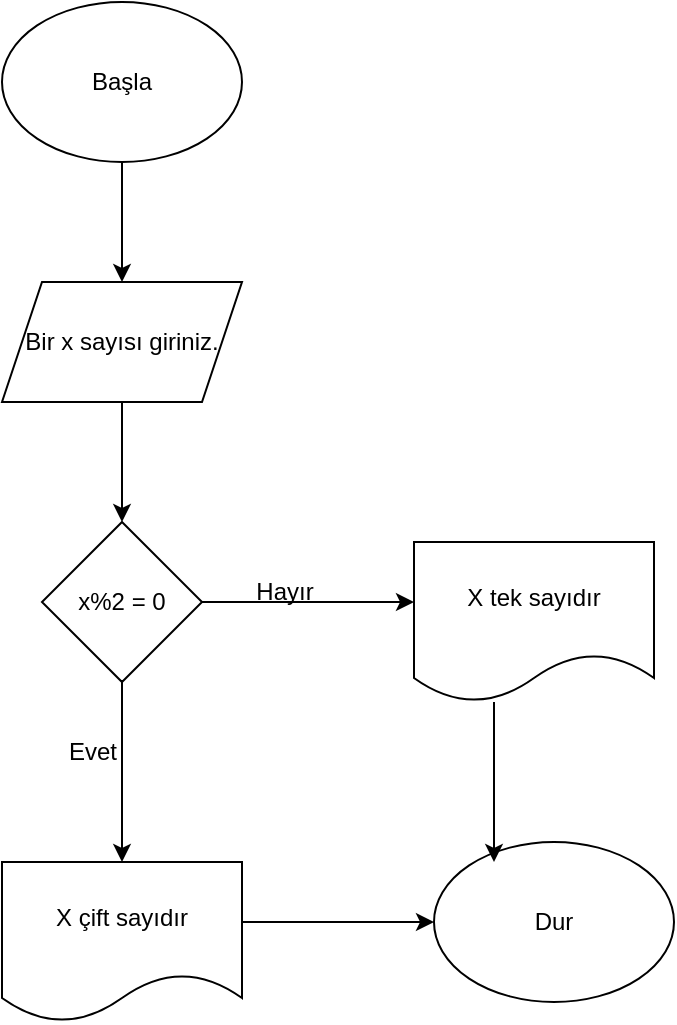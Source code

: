 <mxfile version="20.3.0" type="device"><diagram id="Dyy65zN5RCxpiP-Kr9oD" name="Sayfa -1"><mxGraphModel dx="868" dy="553" grid="1" gridSize="10" guides="1" tooltips="1" connect="1" arrows="1" fold="1" page="1" pageScale="1" pageWidth="827" pageHeight="1169" math="0" shadow="0"><root><mxCell id="0"/><mxCell id="1" parent="0"/><mxCell id="hCQdmCvKZRfPRCqnN0rL-1" value="Başla" style="ellipse;whiteSpace=wrap;html=1;" vertex="1" parent="1"><mxGeometry x="354" y="60" width="120" height="80" as="geometry"/></mxCell><mxCell id="hCQdmCvKZRfPRCqnN0rL-2" value="" style="endArrow=classic;html=1;rounded=0;" edge="1" parent="1"><mxGeometry width="50" height="50" relative="1" as="geometry"><mxPoint x="414" y="140" as="sourcePoint"/><mxPoint x="414" y="200" as="targetPoint"/></mxGeometry></mxCell><mxCell id="hCQdmCvKZRfPRCqnN0rL-4" value="Bir x sayısı giriniz." style="shape=parallelogram;perimeter=parallelogramPerimeter;whiteSpace=wrap;html=1;fixedSize=1;" vertex="1" parent="1"><mxGeometry x="354" y="200" width="120" height="60" as="geometry"/></mxCell><mxCell id="hCQdmCvKZRfPRCqnN0rL-5" value="" style="endArrow=classic;html=1;rounded=0;" edge="1" parent="1"><mxGeometry width="50" height="50" relative="1" as="geometry"><mxPoint x="414" y="260" as="sourcePoint"/><mxPoint x="414" y="320" as="targetPoint"/></mxGeometry></mxCell><mxCell id="hCQdmCvKZRfPRCqnN0rL-6" value="x%2 = 0" style="rhombus;whiteSpace=wrap;html=1;" vertex="1" parent="1"><mxGeometry x="374" y="320" width="80" height="80" as="geometry"/></mxCell><mxCell id="hCQdmCvKZRfPRCqnN0rL-7" value="" style="endArrow=classic;html=1;rounded=0;" edge="1" parent="1"><mxGeometry width="50" height="50" relative="1" as="geometry"><mxPoint x="414" y="399" as="sourcePoint"/><mxPoint x="414" y="490" as="targetPoint"/></mxGeometry></mxCell><mxCell id="hCQdmCvKZRfPRCqnN0rL-8" value="" style="endArrow=classic;html=1;rounded=0;" edge="1" parent="1"><mxGeometry width="50" height="50" relative="1" as="geometry"><mxPoint x="454" y="360" as="sourcePoint"/><mxPoint x="560" y="360" as="targetPoint"/></mxGeometry></mxCell><mxCell id="hCQdmCvKZRfPRCqnN0rL-9" value="Evet" style="text;html=1;align=center;verticalAlign=middle;resizable=0;points=[];autosize=1;strokeColor=none;fillColor=none;" vertex="1" parent="1"><mxGeometry x="374" y="420" width="50" height="30" as="geometry"/></mxCell><mxCell id="hCQdmCvKZRfPRCqnN0rL-10" value="Hayır" style="text;html=1;align=center;verticalAlign=middle;resizable=0;points=[];autosize=1;strokeColor=none;fillColor=none;" vertex="1" parent="1"><mxGeometry x="470" y="340" width="50" height="30" as="geometry"/></mxCell><mxCell id="hCQdmCvKZRfPRCqnN0rL-12" value="X tek sayıdır" style="shape=document;whiteSpace=wrap;html=1;boundedLbl=1;" vertex="1" parent="1"><mxGeometry x="560" y="330" width="120" height="80" as="geometry"/></mxCell><mxCell id="hCQdmCvKZRfPRCqnN0rL-13" value="X çift sayıdır" style="shape=document;whiteSpace=wrap;html=1;boundedLbl=1;" vertex="1" parent="1"><mxGeometry x="354" y="490" width="120" height="80" as="geometry"/></mxCell><mxCell id="hCQdmCvKZRfPRCqnN0rL-15" value="Dur" style="ellipse;whiteSpace=wrap;html=1;" vertex="1" parent="1"><mxGeometry x="570" y="480" width="120" height="80" as="geometry"/></mxCell><mxCell id="hCQdmCvKZRfPRCqnN0rL-16" value="" style="endArrow=classic;html=1;rounded=0;" edge="1" parent="1"><mxGeometry width="50" height="50" relative="1" as="geometry"><mxPoint x="600" y="410" as="sourcePoint"/><mxPoint x="600" y="490" as="targetPoint"/></mxGeometry></mxCell><mxCell id="hCQdmCvKZRfPRCqnN0rL-17" value="" style="endArrow=classic;html=1;rounded=0;entryX=0;entryY=0.5;entryDx=0;entryDy=0;" edge="1" parent="1" target="hCQdmCvKZRfPRCqnN0rL-15"><mxGeometry width="50" height="50" relative="1" as="geometry"><mxPoint x="474" y="520" as="sourcePoint"/><mxPoint x="524" y="470" as="targetPoint"/></mxGeometry></mxCell></root></mxGraphModel></diagram></mxfile>